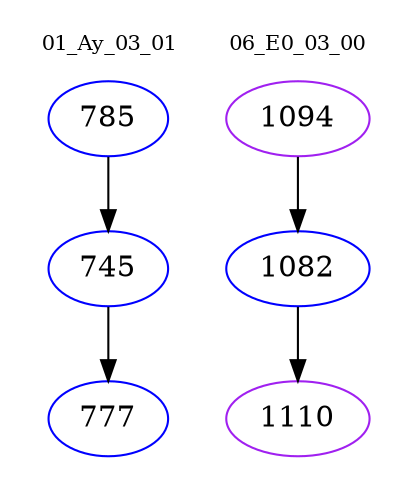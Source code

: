 digraph{
subgraph cluster_0 {
color = white
label = "01_Ay_03_01";
fontsize=10;
T0_785 [label="785", color="blue"]
T0_785 -> T0_745 [color="black"]
T0_745 [label="745", color="blue"]
T0_745 -> T0_777 [color="black"]
T0_777 [label="777", color="blue"]
}
subgraph cluster_1 {
color = white
label = "06_E0_03_00";
fontsize=10;
T1_1094 [label="1094", color="purple"]
T1_1094 -> T1_1082 [color="black"]
T1_1082 [label="1082", color="blue"]
T1_1082 -> T1_1110 [color="black"]
T1_1110 [label="1110", color="purple"]
}
}
